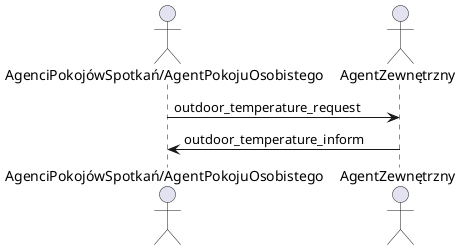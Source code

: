 @startuml
actor "AgenciPokojówSpotkań/AgentPokojuOsobistego"
actor AgentZewnętrzny

"AgenciPokojówSpotkań/AgentPokojuOsobistego" -> AgentZewnętrzny : outdoor_temperature_request
AgentZewnętrzny -> "AgenciPokojówSpotkań/AgentPokojuOsobistego" : outdoor_temperature_inform

@enduml